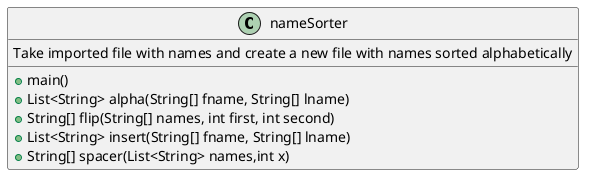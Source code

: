@startuml
'https://plantuml.com/class-diagram

class nameSorter
{
Take imported file with names and create a new file with names sorted alphabetically
+ main()
+ List<String> alpha(String[] fname, String[] lname)
+ String[] flip(String[] names, int first, int second)
+ List<String> insert(String[] fname, String[] lname)
+ String[] spacer(List<String> names,int x)
}
@enduml